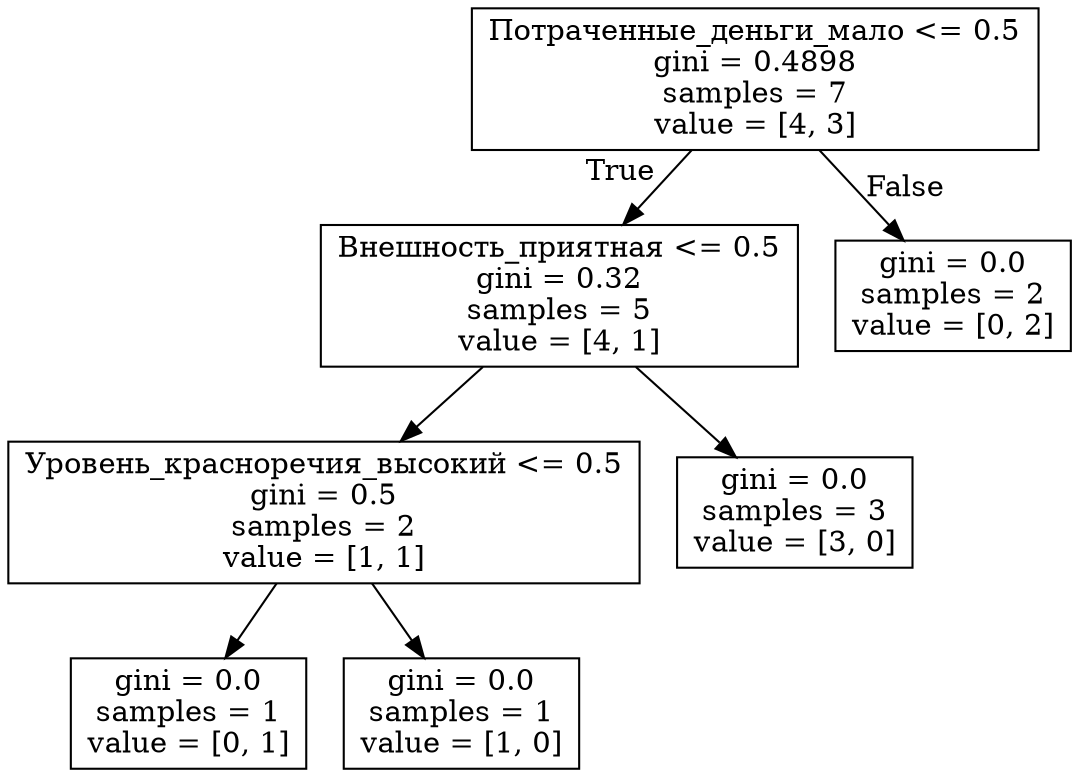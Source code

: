digraph Tree {
node [shape=box] ;
0 [label="Потраченные_деньги_мало <= 0.5\ngini = 0.4898\nsamples = 7\nvalue = [4, 3]"] ;
1 [label="Внешность_приятная <= 0.5\ngini = 0.32\nsamples = 5\nvalue = [4, 1]"] ;
0 -> 1 [labeldistance=2.5, labelangle=45, headlabel="True"] ;
2 [label="Уровень_красноречия_высокий <= 0.5\ngini = 0.5\nsamples = 2\nvalue = [1, 1]"] ;
1 -> 2 ;
3 [label="gini = 0.0\nsamples = 1\nvalue = [0, 1]"] ;
2 -> 3 ;
4 [label="gini = 0.0\nsamples = 1\nvalue = [1, 0]"] ;
2 -> 4 ;
5 [label="gini = 0.0\nsamples = 3\nvalue = [3, 0]"] ;
1 -> 5 ;
6 [label="gini = 0.0\nsamples = 2\nvalue = [0, 2]"] ;
0 -> 6 [labeldistance=2.5, labelangle=-45, headlabel="False"] ;
}
